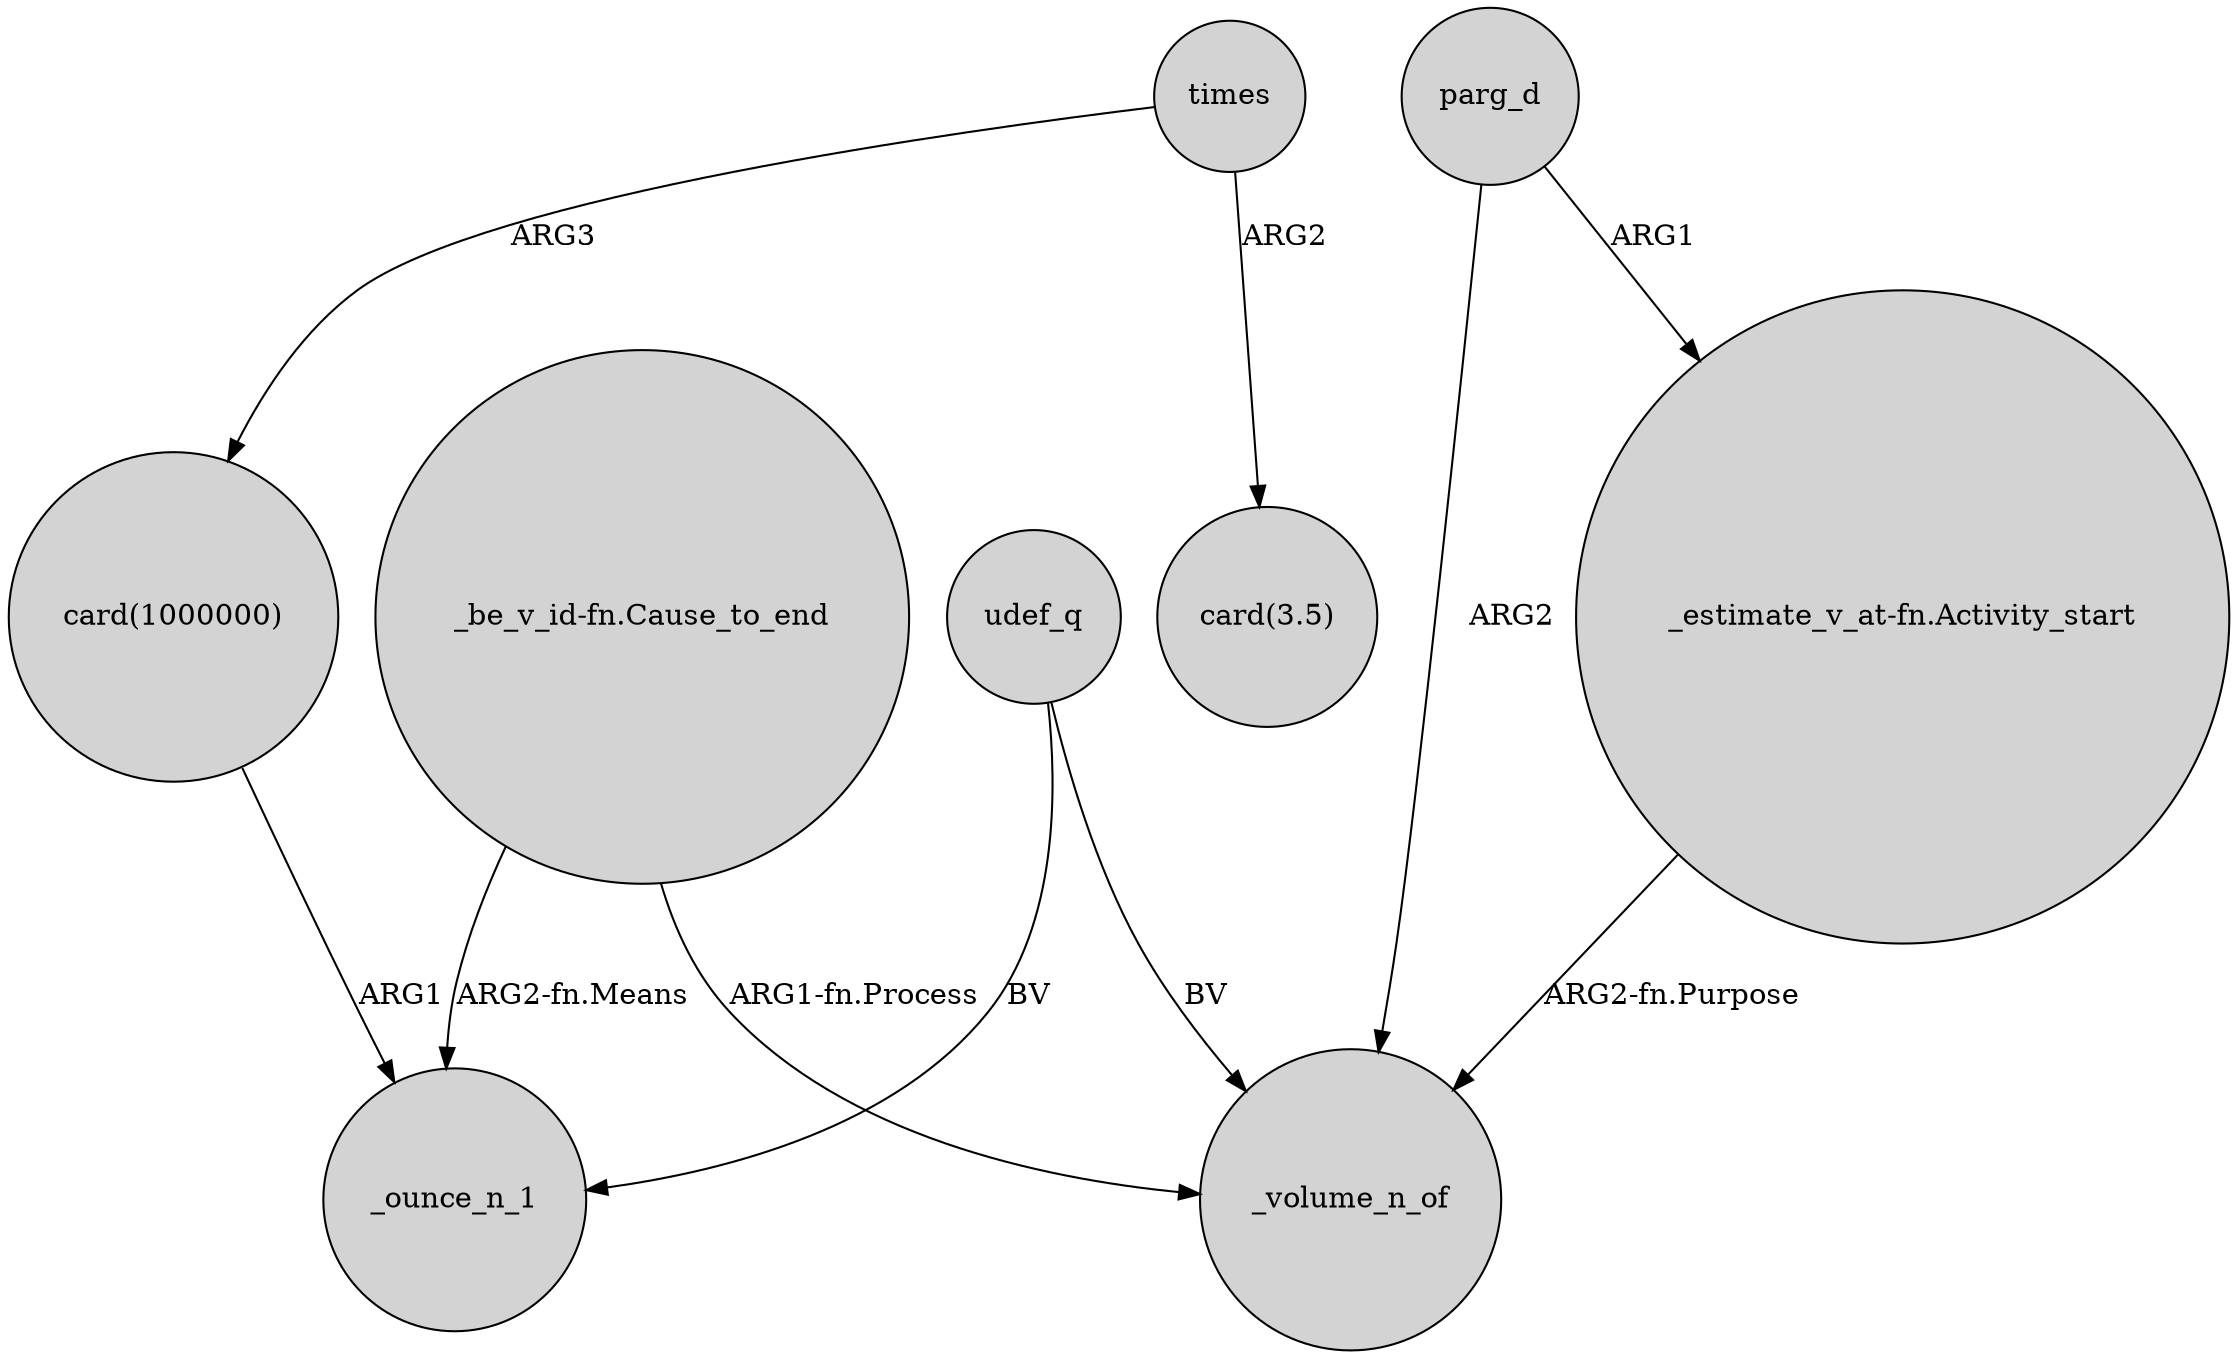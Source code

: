 digraph {
	node [shape=circle style=filled]
	times -> "card(1000000)" [label=ARG3]
	"_be_v_id-fn.Cause_to_end" -> _ounce_n_1 [label="ARG2-fn.Means"]
	"card(1000000)" -> _ounce_n_1 [label=ARG1]
	udef_q -> _volume_n_of [label=BV]
	parg_d -> "_estimate_v_at-fn.Activity_start" [label=ARG1]
	parg_d -> _volume_n_of [label=ARG2]
	"_estimate_v_at-fn.Activity_start" -> _volume_n_of [label="ARG2-fn.Purpose"]
	times -> "card(3.5)" [label=ARG2]
	"_be_v_id-fn.Cause_to_end" -> _volume_n_of [label="ARG1-fn.Process"]
	udef_q -> _ounce_n_1 [label=BV]
}
